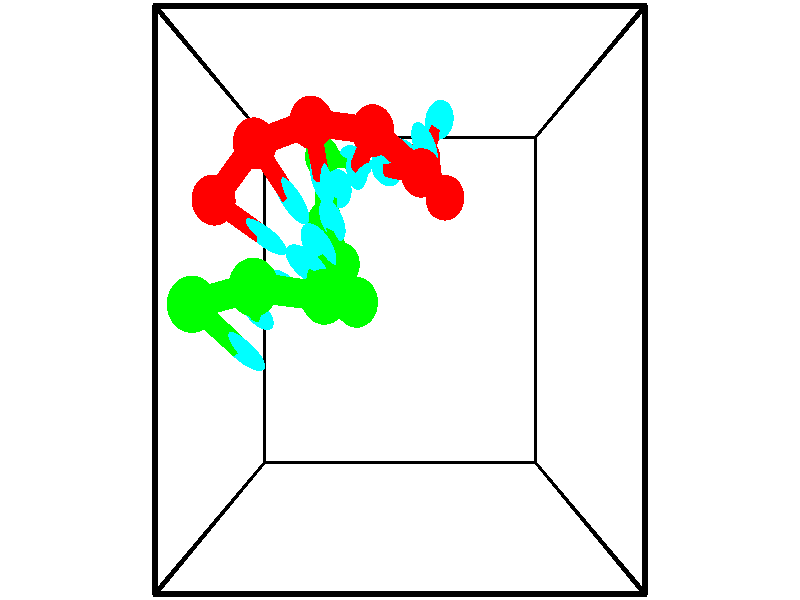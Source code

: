 // switches for output
#declare DRAW_BASES = 1; // possible values are 0, 1; only relevant for DNA ribbons
#declare DRAW_BASES_TYPE = 3; // possible values are 1, 2, 3; only relevant for DNA ribbons
#declare DRAW_FOG = 0; // set to 1 to enable fog

#include "colors.inc"

#include "transforms.inc"
background { rgb <1, 1, 1>}

#default {
   normal{
       ripples 0.25
       frequency 0.20
       turbulence 0.2
       lambda 5
   }
	finish {
		phong 0.1
		phong_size 40.
	}
}

// original window dimensions: 1024x640


// camera settings

camera {
	sky <-0, 1, 0>
	up <-0, 1, 0>
	right 1.6 * <1, 0, 0>
	location <2.5, 2.5, 11.1562>
	look_at <2.5, 2.5, 2.5>
	direction <0, 0, -8.6562>
	angle 67.0682
}


# declare cpy_camera_pos = <2.5, 2.5, 11.1562>;
# if (DRAW_FOG = 1)
fog {
	fog_type 2
	up vnormalize(cpy_camera_pos)
	color rgbt<1,1,1,0.3>
	distance 1e-5
	fog_alt 3e-3
	fog_offset 4
}
# end


// LIGHTS

# declare lum = 6;
global_settings {
	ambient_light rgb lum * <0.05, 0.05, 0.05>
	max_trace_level 15
}# declare cpy_direct_light_amount = 0.25;
light_source
{	1000 * <-1, -1, 1>,
	rgb lum * cpy_direct_light_amount
	parallel
}

light_source
{	1000 * <1, 1, -1>,
	rgb lum * cpy_direct_light_amount
	parallel
}

// strand 0

// nucleotide -1

// particle -1
sphere {
	<2.864366, 4.285376, 1.991489> 0.250000
	pigment { color rgbt <1,0,0,0> }
	no_shadow
}
cylinder {
	<2.975212, 4.482574, 2.321377>,  <3.041720, 4.600894, 2.519309>, 0.100000
	pigment { color rgbt <1,0,0,0> }
	no_shadow
}
cylinder {
	<2.975212, 4.482574, 2.321377>,  <2.864366, 4.285376, 1.991489>, 0.100000
	pigment { color rgbt <1,0,0,0> }
	no_shadow
}

// particle -1
sphere {
	<2.975212, 4.482574, 2.321377> 0.100000
	pigment { color rgbt <1,0,0,0> }
	no_shadow
}
sphere {
	0, 1
	scale<0.080000,0.200000,0.300000>
	matrix <-0.408759, -0.716300, 0.565535,
		0.869553, -0.493830, 0.003019,
		0.277116, 0.492997, 0.824718,
		3.058347, 4.630474, 2.568792>
	pigment { color rgbt <0,1,1,0> }
	no_shadow
}
cylinder {
	<3.121724, 3.714749, 2.438489>,  <2.864366, 4.285376, 1.991489>, 0.130000
	pigment { color rgbt <1,0,0,0> }
	no_shadow
}

// nucleotide -1

// particle -1
sphere {
	<3.121724, 3.714749, 2.438489> 0.250000
	pigment { color rgbt <1,0,0,0> }
	no_shadow
}
cylinder {
	<2.962170, 4.044350, 2.599442>,  <2.866437, 4.242110, 2.696013>, 0.100000
	pigment { color rgbt <1,0,0,0> }
	no_shadow
}
cylinder {
	<2.962170, 4.044350, 2.599442>,  <3.121724, 3.714749, 2.438489>, 0.100000
	pigment { color rgbt <1,0,0,0> }
	no_shadow
}

// particle -1
sphere {
	<2.962170, 4.044350, 2.599442> 0.100000
	pigment { color rgbt <1,0,0,0> }
	no_shadow
}
sphere {
	0, 1
	scale<0.080000,0.200000,0.300000>
	matrix <-0.641745, -0.564282, 0.519374,
		0.655022, -0.051055, 0.753883,
		-0.398886, 0.824002, 0.402381,
		2.842504, 4.291550, 2.720156>
	pigment { color rgbt <0,1,1,0> }
	no_shadow
}
cylinder {
	<3.106449, 3.634424, 3.109018>,  <3.121724, 3.714749, 2.438489>, 0.130000
	pigment { color rgbt <1,0,0,0> }
	no_shadow
}

// nucleotide -1

// particle -1
sphere {
	<3.106449, 3.634424, 3.109018> 0.250000
	pigment { color rgbt <1,0,0,0> }
	no_shadow
}
cylinder {
	<2.824310, 3.898636, 3.006111>,  <2.655027, 4.057163, 2.944367>, 0.100000
	pigment { color rgbt <1,0,0,0> }
	no_shadow
}
cylinder {
	<2.824310, 3.898636, 3.006111>,  <3.106449, 3.634424, 3.109018>, 0.100000
	pigment { color rgbt <1,0,0,0> }
	no_shadow
}

// particle -1
sphere {
	<2.824310, 3.898636, 3.006111> 0.100000
	pigment { color rgbt <1,0,0,0> }
	no_shadow
}
sphere {
	0, 1
	scale<0.080000,0.200000,0.300000>
	matrix <-0.647355, -0.452353, 0.613440,
		0.288820, 0.599231, 0.746663,
		-0.705347, 0.660529, -0.257267,
		2.612706, 4.096795, 2.928931>
	pigment { color rgbt <0,1,1,0> }
	no_shadow
}
cylinder {
	<2.760507, 3.803127, 3.720554>,  <3.106449, 3.634424, 3.109018>, 0.130000
	pigment { color rgbt <1,0,0,0> }
	no_shadow
}

// nucleotide -1

// particle -1
sphere {
	<2.760507, 3.803127, 3.720554> 0.250000
	pigment { color rgbt <1,0,0,0> }
	no_shadow
}
cylinder {
	<2.504089, 3.883972, 3.424389>,  <2.350239, 3.932479, 3.246690>, 0.100000
	pigment { color rgbt <1,0,0,0> }
	no_shadow
}
cylinder {
	<2.504089, 3.883972, 3.424389>,  <2.760507, 3.803127, 3.720554>, 0.100000
	pigment { color rgbt <1,0,0,0> }
	no_shadow
}

// particle -1
sphere {
	<2.504089, 3.883972, 3.424389> 0.100000
	pigment { color rgbt <1,0,0,0> }
	no_shadow
}
sphere {
	0, 1
	scale<0.080000,0.200000,0.300000>
	matrix <-0.750932, -0.364554, 0.550637,
		-0.158630, 0.908983, 0.385468,
		-0.641044, 0.202113, -0.740414,
		2.311776, 3.944606, 3.202265>
	pigment { color rgbt <0,1,1,0> }
	no_shadow
}
cylinder {
	<2.182798, 4.150109, 4.094049>,  <2.760507, 3.803127, 3.720554>, 0.130000
	pigment { color rgbt <1,0,0,0> }
	no_shadow
}

// nucleotide -1

// particle -1
sphere {
	<2.182798, 4.150109, 4.094049> 0.250000
	pigment { color rgbt <1,0,0,0> }
	no_shadow
}
cylinder {
	<2.051884, 4.002357, 3.746155>,  <1.973335, 3.913706, 3.537418>, 0.100000
	pigment { color rgbt <1,0,0,0> }
	no_shadow
}
cylinder {
	<2.051884, 4.002357, 3.746155>,  <2.182798, 4.150109, 4.094049>, 0.100000
	pigment { color rgbt <1,0,0,0> }
	no_shadow
}

// particle -1
sphere {
	<2.051884, 4.002357, 3.746155> 0.100000
	pigment { color rgbt <1,0,0,0> }
	no_shadow
}
sphere {
	0, 1
	scale<0.080000,0.200000,0.300000>
	matrix <-0.813248, -0.358572, 0.458316,
		-0.481156, 0.857313, -0.183042,
		-0.327286, -0.369380, -0.869737,
		1.953698, 3.891544, 3.485234>
	pigment { color rgbt <0,1,1,0> }
	no_shadow
}
cylinder {
	<1.478371, 4.205257, 4.195468>,  <2.182798, 4.150109, 4.094049>, 0.130000
	pigment { color rgbt <1,0,0,0> }
	no_shadow
}

// nucleotide -1

// particle -1
sphere {
	<1.478371, 4.205257, 4.195468> 0.250000
	pigment { color rgbt <1,0,0,0> }
	no_shadow
}
cylinder {
	<1.510944, 3.933006, 3.904232>,  <1.530488, 3.769656, 3.729490>, 0.100000
	pigment { color rgbt <1,0,0,0> }
	no_shadow
}
cylinder {
	<1.510944, 3.933006, 3.904232>,  <1.478371, 4.205257, 4.195468>, 0.100000
	pigment { color rgbt <1,0,0,0> }
	no_shadow
}

// particle -1
sphere {
	<1.510944, 3.933006, 3.904232> 0.100000
	pigment { color rgbt <1,0,0,0> }
	no_shadow
}
sphere {
	0, 1
	scale<0.080000,0.200000,0.300000>
	matrix <-0.681972, -0.570782, 0.457299,
		-0.726830, 0.459299, -0.510649,
		0.081432, -0.680627, -0.728090,
		1.535374, 3.728818, 3.685805>
	pigment { color rgbt <0,1,1,0> }
	no_shadow
}
cylinder {
	<0.788654, 4.035941, 4.041642>,  <1.478371, 4.205257, 4.195468>, 0.130000
	pigment { color rgbt <1,0,0,0> }
	no_shadow
}

// nucleotide -1

// particle -1
sphere {
	<0.788654, 4.035941, 4.041642> 0.250000
	pigment { color rgbt <1,0,0,0> }
	no_shadow
}
cylinder {
	<1.013828, 3.736061, 3.902470>,  <1.148933, 3.556134, 3.818966>, 0.100000
	pigment { color rgbt <1,0,0,0> }
	no_shadow
}
cylinder {
	<1.013828, 3.736061, 3.902470>,  <0.788654, 4.035941, 4.041642>, 0.100000
	pigment { color rgbt <1,0,0,0> }
	no_shadow
}

// particle -1
sphere {
	<1.013828, 3.736061, 3.902470> 0.100000
	pigment { color rgbt <1,0,0,0> }
	no_shadow
}
sphere {
	0, 1
	scale<0.080000,0.200000,0.300000>
	matrix <-0.577890, -0.657990, 0.482796,
		-0.590886, -0.070718, -0.803649,
		0.562936, -0.749698, -0.347930,
		1.182709, 3.511152, 3.798090>
	pigment { color rgbt <0,1,1,0> }
	no_shadow
}
cylinder {
	<0.285329, 3.489030, 3.977907>,  <0.788654, 4.035941, 4.041642>, 0.130000
	pigment { color rgbt <1,0,0,0> }
	no_shadow
}

// nucleotide -1

// particle -1
sphere {
	<0.285329, 3.489030, 3.977907> 0.250000
	pigment { color rgbt <1,0,0,0> }
	no_shadow
}
cylinder {
	<0.627399, 3.283043, 3.954308>,  <0.832642, 3.159451, 3.940148>, 0.100000
	pigment { color rgbt <1,0,0,0> }
	no_shadow
}
cylinder {
	<0.627399, 3.283043, 3.954308>,  <0.285329, 3.489030, 3.977907>, 0.100000
	pigment { color rgbt <1,0,0,0> }
	no_shadow
}

// particle -1
sphere {
	<0.627399, 3.283043, 3.954308> 0.100000
	pigment { color rgbt <1,0,0,0> }
	no_shadow
}
sphere {
	0, 1
	scale<0.080000,0.200000,0.300000>
	matrix <-0.460424, -0.806976, 0.369864,
		-0.238079, -0.289135, -0.927210,
		0.855177, -0.514967, -0.058999,
		0.883953, 3.128553, 3.936608>
	pigment { color rgbt <0,1,1,0> }
	no_shadow
}
// strand 1

// nucleotide -1

// particle -1
sphere {
	<0.317244, 2.462335, 4.814871> 0.250000
	pigment { color rgbt <0,1,0,0> }
	no_shadow
}
cylinder {
	<0.571823, 2.215874, 4.629272>,  <0.724570, 2.067997, 4.517913>, 0.100000
	pigment { color rgbt <0,1,0,0> }
	no_shadow
}
cylinder {
	<0.571823, 2.215874, 4.629272>,  <0.317244, 2.462335, 4.814871>, 0.100000
	pigment { color rgbt <0,1,0,0> }
	no_shadow
}

// particle -1
sphere {
	<0.571823, 2.215874, 4.629272> 0.100000
	pigment { color rgbt <0,1,0,0> }
	no_shadow
}
sphere {
	0, 1
	scale<0.080000,0.200000,0.300000>
	matrix <0.390940, 0.776252, -0.494569,
		0.664908, 0.133373, 0.734921,
		0.636446, -0.616153, -0.463995,
		0.762756, 2.031028, 4.490074>
	pigment { color rgbt <0,1,1,0> }
	no_shadow
}
cylinder {
	<1.005211, 2.609466, 4.992823>,  <0.317244, 2.462335, 4.814871>, 0.130000
	pigment { color rgbt <0,1,0,0> }
	no_shadow
}

// nucleotide -1

// particle -1
sphere {
	<1.005211, 2.609466, 4.992823> 0.250000
	pigment { color rgbt <0,1,0,0> }
	no_shadow
}
cylinder {
	<0.943852, 2.471992, 4.622234>,  <0.907036, 2.389508, 4.399881>, 0.100000
	pigment { color rgbt <0,1,0,0> }
	no_shadow
}
cylinder {
	<0.943852, 2.471992, 4.622234>,  <1.005211, 2.609466, 4.992823>, 0.100000
	pigment { color rgbt <0,1,0,0> }
	no_shadow
}

// particle -1
sphere {
	<0.943852, 2.471992, 4.622234> 0.100000
	pigment { color rgbt <0,1,0,0> }
	no_shadow
}
sphere {
	0, 1
	scale<0.080000,0.200000,0.300000>
	matrix <0.482643, 0.792071, -0.373739,
		0.862279, -0.504486, 0.044374,
		-0.153399, -0.343684, -0.926472,
		0.897832, 2.368887, 4.344293>
	pigment { color rgbt <0,1,1,0> }
	no_shadow
}
cylinder {
	<1.691503, 2.529508, 4.691903>,  <1.005211, 2.609466, 4.992823>, 0.130000
	pigment { color rgbt <0,1,0,0> }
	no_shadow
}

// nucleotide -1

// particle -1
sphere {
	<1.691503, 2.529508, 4.691903> 0.250000
	pigment { color rgbt <0,1,0,0> }
	no_shadow
}
cylinder {
	<1.384753, 2.582001, 4.440609>,  <1.200702, 2.613496, 4.289833>, 0.100000
	pigment { color rgbt <0,1,0,0> }
	no_shadow
}
cylinder {
	<1.384753, 2.582001, 4.440609>,  <1.691503, 2.529508, 4.691903>, 0.100000
	pigment { color rgbt <0,1,0,0> }
	no_shadow
}

// particle -1
sphere {
	<1.384753, 2.582001, 4.440609> 0.100000
	pigment { color rgbt <0,1,0,0> }
	no_shadow
}
sphere {
	0, 1
	scale<0.080000,0.200000,0.300000>
	matrix <0.557798, 0.620433, -0.551294,
		0.317430, -0.773202, -0.548996,
		-0.766876, 0.131232, -0.628235,
		1.154690, 2.621370, 4.252139>
	pigment { color rgbt <0,1,1,0> }
	no_shadow
}
cylinder {
	<1.988563, 2.476688, 4.009325>,  <1.691503, 2.529508, 4.691903>, 0.130000
	pigment { color rgbt <0,1,0,0> }
	no_shadow
}

// nucleotide -1

// particle -1
sphere {
	<1.988563, 2.476688, 4.009325> 0.250000
	pigment { color rgbt <0,1,0,0> }
	no_shadow
}
cylinder {
	<1.649136, 2.687286, 3.988396>,  <1.445480, 2.813645, 3.975838>, 0.100000
	pigment { color rgbt <0,1,0,0> }
	no_shadow
}
cylinder {
	<1.649136, 2.687286, 3.988396>,  <1.988563, 2.476688, 4.009325>, 0.100000
	pigment { color rgbt <0,1,0,0> }
	no_shadow
}

// particle -1
sphere {
	<1.649136, 2.687286, 3.988396> 0.100000
	pigment { color rgbt <0,1,0,0> }
	no_shadow
}
sphere {
	0, 1
	scale<0.080000,0.200000,0.300000>
	matrix <0.428410, 0.625694, -0.651899,
		-0.310484, -0.575595, -0.756499,
		-0.848566, 0.526496, -0.052323,
		1.394566, 2.845235, 3.972699>
	pigment { color rgbt <0,1,1,0> }
	no_shadow
}
cylinder {
	<1.844234, 2.504311, 3.320268>,  <1.988563, 2.476688, 4.009325>, 0.130000
	pigment { color rgbt <0,1,0,0> }
	no_shadow
}

// nucleotide -1

// particle -1
sphere {
	<1.844234, 2.504311, 3.320268> 0.250000
	pigment { color rgbt <0,1,0,0> }
	no_shadow
}
cylinder {
	<1.633706, 2.814804, 3.459091>,  <1.507389, 3.001100, 3.542385>, 0.100000
	pigment { color rgbt <0,1,0,0> }
	no_shadow
}
cylinder {
	<1.633706, 2.814804, 3.459091>,  <1.844234, 2.504311, 3.320268>, 0.100000
	pigment { color rgbt <0,1,0,0> }
	no_shadow
}

// particle -1
sphere {
	<1.633706, 2.814804, 3.459091> 0.100000
	pigment { color rgbt <0,1,0,0> }
	no_shadow
}
sphere {
	0, 1
	scale<0.080000,0.200000,0.300000>
	matrix <0.327730, 0.561823, -0.759571,
		-0.784589, -0.286036, -0.550094,
		-0.526320, 0.776233, 0.347058,
		1.475809, 3.047674, 3.563209>
	pigment { color rgbt <0,1,1,0> }
	no_shadow
}
cylinder {
	<1.685026, 2.918840, 2.688792>,  <1.844234, 2.504311, 3.320268>, 0.130000
	pigment { color rgbt <0,1,0,0> }
	no_shadow
}

// nucleotide -1

// particle -1
sphere {
	<1.685026, 2.918840, 2.688792> 0.250000
	pigment { color rgbt <0,1,0,0> }
	no_shadow
}
cylinder {
	<1.642557, 3.173462, 2.994347>,  <1.617076, 3.326235, 3.177680>, 0.100000
	pigment { color rgbt <0,1,0,0> }
	no_shadow
}
cylinder {
	<1.642557, 3.173462, 2.994347>,  <1.685026, 2.918840, 2.688792>, 0.100000
	pigment { color rgbt <0,1,0,0> }
	no_shadow
}

// particle -1
sphere {
	<1.642557, 3.173462, 2.994347> 0.100000
	pigment { color rgbt <0,1,0,0> }
	no_shadow
}
sphere {
	0, 1
	scale<0.080000,0.200000,0.300000>
	matrix <0.541303, 0.681421, -0.492601,
		-0.834097, 0.361196, -0.416917,
		-0.106171, 0.636556, 0.763888,
		1.610706, 3.364429, 3.223513>
	pigment { color rgbt <0,1,1,0> }
	no_shadow
}
cylinder {
	<1.414806, 3.442867, 2.410658>,  <1.685026, 2.918840, 2.688792>, 0.130000
	pigment { color rgbt <0,1,0,0> }
	no_shadow
}

// nucleotide -1

// particle -1
sphere {
	<1.414806, 3.442867, 2.410658> 0.250000
	pigment { color rgbt <0,1,0,0> }
	no_shadow
}
cylinder {
	<1.558994, 3.619202, 2.739468>,  <1.645507, 3.725003, 2.936754>, 0.100000
	pigment { color rgbt <0,1,0,0> }
	no_shadow
}
cylinder {
	<1.558994, 3.619202, 2.739468>,  <1.414806, 3.442867, 2.410658>, 0.100000
	pigment { color rgbt <0,1,0,0> }
	no_shadow
}

// particle -1
sphere {
	<1.558994, 3.619202, 2.739468> 0.100000
	pigment { color rgbt <0,1,0,0> }
	no_shadow
}
sphere {
	0, 1
	scale<0.080000,0.200000,0.300000>
	matrix <0.573412, 0.590356, -0.568048,
		-0.735704, 0.676123, -0.039976,
		0.360470, 0.440838, 0.822024,
		1.667135, 3.751453, 2.986075>
	pigment { color rgbt <0,1,1,0> }
	no_shadow
}
cylinder {
	<1.360108, 4.247568, 2.303423>,  <1.414806, 3.442867, 2.410658>, 0.130000
	pigment { color rgbt <0,1,0,0> }
	no_shadow
}

// nucleotide -1

// particle -1
sphere {
	<1.360108, 4.247568, 2.303423> 0.250000
	pigment { color rgbt <0,1,0,0> }
	no_shadow
}
cylinder {
	<1.656822, 4.169144, 2.559959>,  <1.834850, 4.122089, 2.713881>, 0.100000
	pigment { color rgbt <0,1,0,0> }
	no_shadow
}
cylinder {
	<1.656822, 4.169144, 2.559959>,  <1.360108, 4.247568, 2.303423>, 0.100000
	pigment { color rgbt <0,1,0,0> }
	no_shadow
}

// particle -1
sphere {
	<1.656822, 4.169144, 2.559959> 0.100000
	pigment { color rgbt <0,1,0,0> }
	no_shadow
}
sphere {
	0, 1
	scale<0.080000,0.200000,0.300000>
	matrix <0.613772, 0.583855, -0.531411,
		-0.270261, 0.787829, 0.553430,
		0.741783, -0.196060, 0.641341,
		1.879357, 4.110326, 2.752362>
	pigment { color rgbt <0,1,1,0> }
	no_shadow
}
// box output
cylinder {
	<0.000000, 0.000000, 0.000000>,  <5.000000, 0.000000, 0.000000>, 0.025000
	pigment { color rgbt <0,0,0,0> }
	no_shadow
}
cylinder {
	<0.000000, 0.000000, 0.000000>,  <0.000000, 5.000000, 0.000000>, 0.025000
	pigment { color rgbt <0,0,0,0> }
	no_shadow
}
cylinder {
	<0.000000, 0.000000, 0.000000>,  <0.000000, 0.000000, 5.000000>, 0.025000
	pigment { color rgbt <0,0,0,0> }
	no_shadow
}
cylinder {
	<5.000000, 5.000000, 5.000000>,  <0.000000, 5.000000, 5.000000>, 0.025000
	pigment { color rgbt <0,0,0,0> }
	no_shadow
}
cylinder {
	<5.000000, 5.000000, 5.000000>,  <5.000000, 0.000000, 5.000000>, 0.025000
	pigment { color rgbt <0,0,0,0> }
	no_shadow
}
cylinder {
	<5.000000, 5.000000, 5.000000>,  <5.000000, 5.000000, 0.000000>, 0.025000
	pigment { color rgbt <0,0,0,0> }
	no_shadow
}
cylinder {
	<0.000000, 0.000000, 5.000000>,  <0.000000, 5.000000, 5.000000>, 0.025000
	pigment { color rgbt <0,0,0,0> }
	no_shadow
}
cylinder {
	<0.000000, 0.000000, 5.000000>,  <5.000000, 0.000000, 5.000000>, 0.025000
	pigment { color rgbt <0,0,0,0> }
	no_shadow
}
cylinder {
	<5.000000, 5.000000, 0.000000>,  <0.000000, 5.000000, 0.000000>, 0.025000
	pigment { color rgbt <0,0,0,0> }
	no_shadow
}
cylinder {
	<5.000000, 5.000000, 0.000000>,  <5.000000, 0.000000, 0.000000>, 0.025000
	pigment { color rgbt <0,0,0,0> }
	no_shadow
}
cylinder {
	<5.000000, 0.000000, 5.000000>,  <5.000000, 0.000000, 0.000000>, 0.025000
	pigment { color rgbt <0,0,0,0> }
	no_shadow
}
cylinder {
	<0.000000, 5.000000, 0.000000>,  <0.000000, 5.000000, 5.000000>, 0.025000
	pigment { color rgbt <0,0,0,0> }
	no_shadow
}
// end of box output
